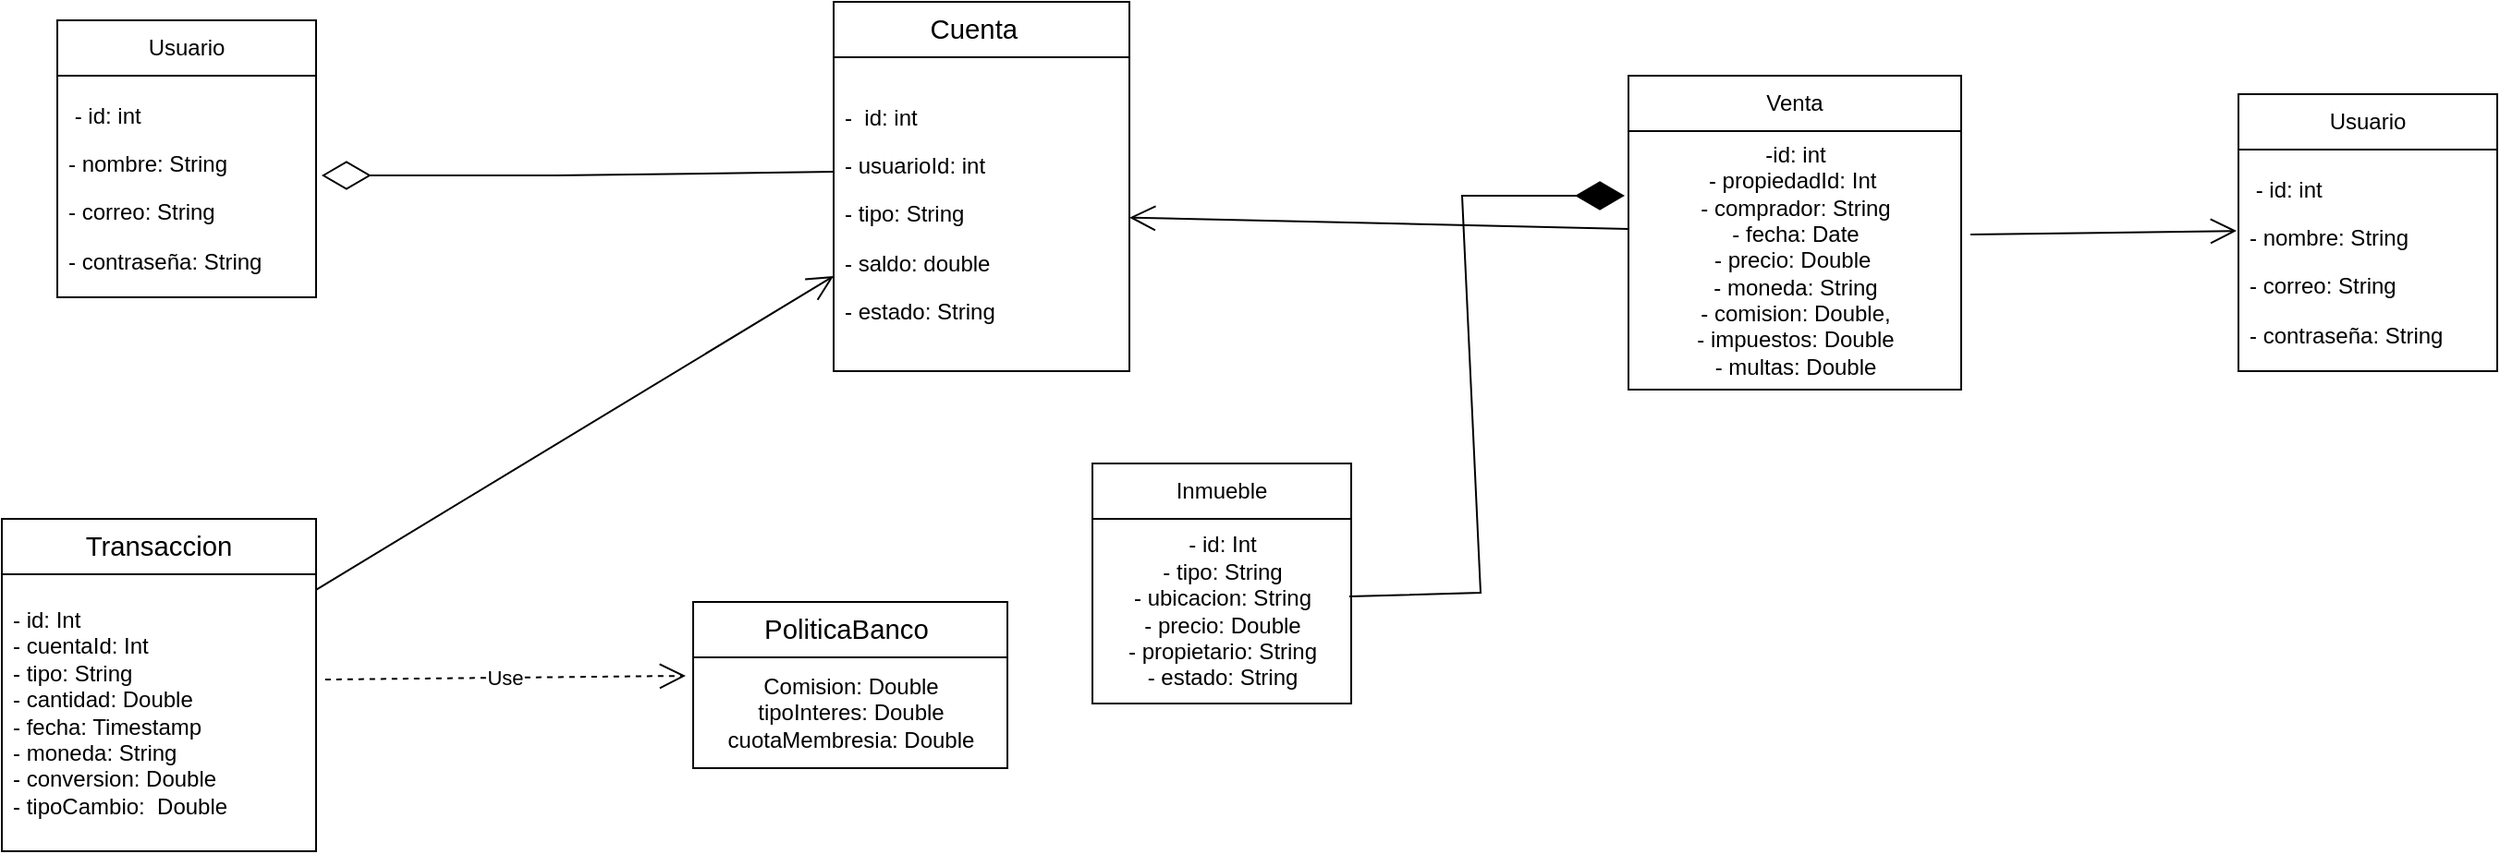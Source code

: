 <mxfile version="24.4.13" type="device">
  <diagram id="C5RBs43oDa-KdzZeNtuy" name="Page-1">
    <mxGraphModel dx="1723" dy="655" grid="1" gridSize="10" guides="1" tooltips="1" connect="1" arrows="1" fold="1" page="1" pageScale="1" pageWidth="827" pageHeight="1169" math="0" shadow="0">
      <root>
        <mxCell id="WIyWlLk6GJQsqaUBKTNV-0" />
        <mxCell id="WIyWlLk6GJQsqaUBKTNV-1" parent="WIyWlLk6GJQsqaUBKTNV-0" />
        <mxCell id="h9IkyOWlsN8BPfhz1PPO-1" value="Usuario   " style="swimlane;fontStyle=0;childLayout=stackLayout;horizontal=1;startSize=30;horizontalStack=0;resizeParent=1;resizeParentMax=0;resizeLast=0;collapsible=1;marginBottom=0;whiteSpace=wrap;html=1;" parent="WIyWlLk6GJQsqaUBKTNV-1" vertex="1">
          <mxGeometry x="40" y="30" width="140" height="150" as="geometry" />
        </mxCell>
        <mxCell id="h9IkyOWlsN8BPfhz1PPO-3" value="&lt;p class=&quot;MsoNormal&quot;&gt;&amp;nbsp;- id: int&lt;/p&gt;&lt;p class=&quot;MsoNormal&quot;&gt;- nombre: String&lt;/p&gt;&lt;p class=&quot;MsoNormal&quot;&gt;- correo: String&lt;/p&gt;&lt;p class=&quot;MsoNormal&quot;&gt;- contraseña: String&amp;nbsp; &amp;nbsp; &amp;nbsp; &amp;nbsp; &amp;nbsp; &amp;nbsp; &amp;nbsp;&lt;/p&gt;" style="text;strokeColor=none;fillColor=none;align=left;verticalAlign=middle;spacingLeft=4;spacingRight=4;overflow=hidden;points=[[0,0.5],[1,0.5]];portConstraint=eastwest;rotatable=0;whiteSpace=wrap;html=1;" parent="h9IkyOWlsN8BPfhz1PPO-1" vertex="1">
          <mxGeometry y="30" width="140" height="120" as="geometry" />
        </mxCell>
        <mxCell id="h9IkyOWlsN8BPfhz1PPO-5" value="&lt;span style=&quot;font-size:11.0pt;line-height:107%;&lt;br/&gt;font-family:&amp;quot;Aptos&amp;quot;,sans-serif;mso-ascii-theme-font:minor-latin;mso-fareast-font-family:&lt;br/&gt;Aptos;mso-fareast-theme-font:minor-latin;mso-hansi-theme-font:minor-latin;&lt;br/&gt;mso-bidi-font-family:&amp;quot;Times New Roman&amp;quot;;mso-bidi-theme-font:minor-bidi;&lt;br/&gt;mso-ansi-language:ES-CO;mso-fareast-language:EN-US;mso-bidi-language:AR-SA&quot;&gt;Cuenta&amp;nbsp;&amp;nbsp;&lt;/span&gt;" style="swimlane;fontStyle=0;childLayout=stackLayout;horizontal=1;startSize=30;horizontalStack=0;resizeParent=1;resizeParentMax=0;resizeLast=0;collapsible=1;marginBottom=0;whiteSpace=wrap;html=1;" parent="WIyWlLk6GJQsqaUBKTNV-1" vertex="1">
          <mxGeometry x="460" y="20" width="160" height="200" as="geometry" />
        </mxCell>
        <mxCell id="h9IkyOWlsN8BPfhz1PPO-6" value="&lt;p class=&quot;MsoNormal&quot;&gt;-&amp;nbsp; id: int&lt;/p&gt;&lt;p class=&quot;MsoNormal&quot;&gt;- usuario&lt;span style=&quot;background-color: initial;&quot;&gt;Id:&amp;nbsp;&lt;/span&gt;&lt;span style=&quot;background-color: initial;&quot;&gt;int&lt;/span&gt;&lt;span style=&quot;background-color: initial;&quot;&gt;&amp;nbsp;&lt;/span&gt;&lt;/p&gt;&lt;p class=&quot;MsoNormal&quot;&gt;&lt;span style=&quot;background-color: initial;&quot;&gt;- tipo: String&lt;/span&gt;&lt;/p&gt;&lt;p class=&quot;MsoNormal&quot;&gt;&lt;span style=&quot;background-color: initial;&quot;&gt;- saldo: double&amp;nbsp;&lt;/span&gt;&lt;/p&gt;&lt;p class=&quot;MsoNormal&quot;&gt;&lt;span style=&quot;background-color: initial;&quot;&gt;- estado: String&lt;/span&gt;&lt;/p&gt;" style="text;strokeColor=none;fillColor=none;align=left;verticalAlign=middle;spacingLeft=4;spacingRight=4;overflow=hidden;points=[[0,0.5],[1,0.5]];portConstraint=eastwest;rotatable=0;whiteSpace=wrap;html=1;" parent="h9IkyOWlsN8BPfhz1PPO-5" vertex="1">
          <mxGeometry y="30" width="160" height="170" as="geometry" />
        </mxCell>
        <mxCell id="h9IkyOWlsN8BPfhz1PPO-7" value="&lt;span style=&quot;font-size:11.0pt;line-height:107%;&lt;br/&gt;font-family:&amp;quot;Aptos&amp;quot;,sans-serif;mso-ascii-theme-font:minor-latin;mso-fareast-font-family:&lt;br/&gt;Aptos;mso-fareast-theme-font:minor-latin;mso-hansi-theme-font:minor-latin;&lt;br/&gt;mso-bidi-font-family:&amp;quot;Times New Roman&amp;quot;;mso-bidi-theme-font:minor-bidi;&lt;br/&gt;mso-ansi-language:ES-CO;mso-fareast-language:EN-US;mso-bidi-language:AR-SA&quot;&gt;Transaccion&lt;/span&gt;" style="swimlane;fontStyle=0;childLayout=stackLayout;horizontal=1;startSize=30;horizontalStack=0;resizeParent=1;resizeParentMax=0;resizeLast=0;collapsible=1;marginBottom=0;whiteSpace=wrap;html=1;" parent="WIyWlLk6GJQsqaUBKTNV-1" vertex="1">
          <mxGeometry x="10" y="300" width="170" height="180" as="geometry" />
        </mxCell>
        <mxCell id="h9IkyOWlsN8BPfhz1PPO-8" value="- id: Int&lt;div&gt;- cuentaId: Int&lt;/div&gt;&lt;div&gt;- tipo: String&lt;/div&gt;&lt;div&gt;- cantidad: Double&lt;/div&gt;&lt;div&gt;- fecha: Timestamp&lt;/div&gt;&lt;div&gt;- moneda: String&lt;/div&gt;&lt;div&gt;- conversion: Double&lt;/div&gt;&lt;div&gt;- tipoCambio:&amp;nbsp; Double&lt;span style=&quot;white-space: pre;&quot;&gt;&#x9;&lt;/span&gt;&lt;/div&gt;" style="text;strokeColor=none;fillColor=none;align=left;verticalAlign=middle;spacingLeft=4;spacingRight=4;overflow=hidden;points=[[0,0.5],[1,0.5]];portConstraint=eastwest;rotatable=0;whiteSpace=wrap;html=1;" parent="h9IkyOWlsN8BPfhz1PPO-7" vertex="1">
          <mxGeometry y="30" width="170" height="150" as="geometry" />
        </mxCell>
        <mxCell id="h9IkyOWlsN8BPfhz1PPO-9" value="&lt;span style=&quot;font-size:11.0pt;line-height:107%;&lt;br/&gt;font-family:&amp;quot;Aptos&amp;quot;,sans-serif;mso-ascii-theme-font:minor-latin;mso-fareast-font-family:&lt;br/&gt;Aptos;mso-fareast-theme-font:minor-latin;mso-hansi-theme-font:minor-latin;&lt;br/&gt;mso-bidi-font-family:&amp;quot;Times New Roman&amp;quot;;mso-bidi-theme-font:minor-bidi;&lt;br/&gt;mso-ansi-language:ES-CO;mso-fareast-language:EN-US;mso-bidi-language:AR-SA&quot;&gt;PoliticaBanco&amp;nbsp;&lt;/span&gt;" style="swimlane;fontStyle=0;childLayout=stackLayout;horizontal=1;startSize=30;horizontalStack=0;resizeParent=1;resizeParentMax=0;resizeLast=0;collapsible=1;marginBottom=0;whiteSpace=wrap;html=1;" parent="WIyWlLk6GJQsqaUBKTNV-1" vertex="1">
          <mxGeometry x="384" y="345" width="170" height="90" as="geometry" />
        </mxCell>
        <mxCell id="h9IkyOWlsN8BPfhz1PPO-12" value="Comision: Double&lt;div&gt;tipoInteres: Double&lt;/div&gt;&lt;div&gt;cuotaMembresia: Double&lt;/div&gt;" style="text;html=1;align=center;verticalAlign=middle;resizable=0;points=[];autosize=1;strokeColor=none;fillColor=none;" parent="h9IkyOWlsN8BPfhz1PPO-9" vertex="1">
          <mxGeometry y="30" width="170" height="60" as="geometry" />
        </mxCell>
        <mxCell id="h9IkyOWlsN8BPfhz1PPO-14" value="" style="endArrow=diamondThin;endFill=0;endSize=24;html=1;rounded=0;exitX=0;exitY=0.365;exitDx=0;exitDy=0;exitPerimeter=0;entryX=1.021;entryY=0.45;entryDx=0;entryDy=0;entryPerimeter=0;" parent="WIyWlLk6GJQsqaUBKTNV-1" source="h9IkyOWlsN8BPfhz1PPO-6" target="h9IkyOWlsN8BPfhz1PPO-3" edge="1">
          <mxGeometry width="160" relative="1" as="geometry">
            <mxPoint x="220" y="129.5" as="sourcePoint" />
            <mxPoint x="380" y="129.5" as="targetPoint" />
            <Array as="points">
              <mxPoint x="310" y="114" />
            </Array>
          </mxGeometry>
        </mxCell>
        <mxCell id="h9IkyOWlsN8BPfhz1PPO-15" value="Use" style="endArrow=open;endSize=12;dashed=1;html=1;rounded=0;exitX=1.029;exitY=0.38;exitDx=0;exitDy=0;exitPerimeter=0;" parent="WIyWlLk6GJQsqaUBKTNV-1" source="h9IkyOWlsN8BPfhz1PPO-8" edge="1">
          <mxGeometry width="160" relative="1" as="geometry">
            <mxPoint x="180" y="389.5" as="sourcePoint" />
            <mxPoint x="380" y="385" as="targetPoint" />
          </mxGeometry>
        </mxCell>
        <mxCell id="8YX82zQLxNL-xFHPilci-0" value="Inmueble" style="swimlane;fontStyle=0;childLayout=stackLayout;horizontal=1;startSize=30;horizontalStack=0;resizeParent=1;resizeParentMax=0;resizeLast=0;collapsible=1;marginBottom=0;whiteSpace=wrap;html=1;" vertex="1" parent="WIyWlLk6GJQsqaUBKTNV-1">
          <mxGeometry x="600" y="270" width="140" height="130" as="geometry" />
        </mxCell>
        <mxCell id="8YX82zQLxNL-xFHPilci-1" value="- id: Int&lt;div&gt;- tipo: String&lt;/div&gt;&lt;div&gt;- ubicacion: String&lt;/div&gt;&lt;div&gt;- precio: Double&lt;/div&gt;&lt;div&gt;- propietario: String&lt;/div&gt;&lt;div&gt;- estado: String&lt;/div&gt;" style="text;html=1;align=center;verticalAlign=middle;resizable=0;points=[];autosize=1;strokeColor=none;fillColor=none;" vertex="1" parent="8YX82zQLxNL-xFHPilci-0">
          <mxGeometry y="30" width="140" height="100" as="geometry" />
        </mxCell>
        <mxCell id="8YX82zQLxNL-xFHPilci-2" value="Venta" style="swimlane;fontStyle=0;childLayout=stackLayout;horizontal=1;startSize=30;horizontalStack=0;resizeParent=1;resizeParentMax=0;resizeLast=0;collapsible=1;marginBottom=0;whiteSpace=wrap;html=1;" vertex="1" parent="WIyWlLk6GJQsqaUBKTNV-1">
          <mxGeometry x="890" y="60" width="180" height="170" as="geometry" />
        </mxCell>
        <mxCell id="8YX82zQLxNL-xFHPilci-3" value="&lt;div&gt;-id: int&lt;/div&gt;&lt;div&gt;&lt;span style=&quot;background-color: initial;&quot;&gt;- propiedadId: Int&amp;nbsp;&lt;/span&gt;&lt;/div&gt;&lt;div&gt;- comprador: String&lt;/div&gt;&lt;div&gt;- fecha: Date&lt;/div&gt;&lt;div&gt;- precio: Double&amp;nbsp;&lt;/div&gt;&lt;div&gt;- moneda: String&lt;/div&gt;&lt;div&gt;&lt;span style=&quot;background-color: initial;&quot;&gt;&amp;nbsp;- comision: Double,&amp;nbsp;&lt;/span&gt;&lt;/div&gt;&lt;div&gt;&lt;span style=&quot;background-color: initial;&quot;&gt;- impuestos: Double&lt;/span&gt;&lt;/div&gt;&lt;div&gt;&lt;span style=&quot;background-color: initial;&quot;&gt;- multas: Double&lt;/span&gt;&lt;/div&gt;" style="text;html=1;align=center;verticalAlign=middle;resizable=0;points=[];autosize=1;strokeColor=none;fillColor=none;" vertex="1" parent="8YX82zQLxNL-xFHPilci-2">
          <mxGeometry y="30" width="180" height="140" as="geometry" />
        </mxCell>
        <mxCell id="8YX82zQLxNL-xFHPilci-4" value="Usuario   " style="swimlane;fontStyle=0;childLayout=stackLayout;horizontal=1;startSize=30;horizontalStack=0;resizeParent=1;resizeParentMax=0;resizeLast=0;collapsible=1;marginBottom=0;whiteSpace=wrap;html=1;" vertex="1" parent="WIyWlLk6GJQsqaUBKTNV-1">
          <mxGeometry x="1220" y="70" width="140" height="150" as="geometry" />
        </mxCell>
        <mxCell id="8YX82zQLxNL-xFHPilci-5" value="&lt;p class=&quot;MsoNormal&quot;&gt;&amp;nbsp;- id: int&lt;/p&gt;&lt;p class=&quot;MsoNormal&quot;&gt;- nombre: String&lt;/p&gt;&lt;p class=&quot;MsoNormal&quot;&gt;- correo: String&lt;/p&gt;&lt;p class=&quot;MsoNormal&quot;&gt;- contraseña: String&amp;nbsp; &amp;nbsp; &amp;nbsp; &amp;nbsp; &amp;nbsp; &amp;nbsp; &amp;nbsp;&lt;/p&gt;" style="text;strokeColor=none;fillColor=none;align=left;verticalAlign=middle;spacingLeft=4;spacingRight=4;overflow=hidden;points=[[0,0.5],[1,0.5]];portConstraint=eastwest;rotatable=0;whiteSpace=wrap;html=1;" vertex="1" parent="8YX82zQLxNL-xFHPilci-4">
          <mxGeometry y="30" width="140" height="120" as="geometry" />
        </mxCell>
        <mxCell id="8YX82zQLxNL-xFHPilci-6" value="" style="endArrow=diamondThin;endFill=1;endSize=24;html=1;rounded=0;exitX=0.993;exitY=0.42;exitDx=0;exitDy=0;exitPerimeter=0;entryX=-0.011;entryY=0.25;entryDx=0;entryDy=0;entryPerimeter=0;" edge="1" parent="WIyWlLk6GJQsqaUBKTNV-1" source="8YX82zQLxNL-xFHPilci-1" target="8YX82zQLxNL-xFHPilci-3">
          <mxGeometry width="160" relative="1" as="geometry">
            <mxPoint x="900" y="370" as="sourcePoint" />
            <mxPoint x="1060" y="370" as="targetPoint" />
            <Array as="points">
              <mxPoint x="810" y="340" />
              <mxPoint x="800" y="125" />
            </Array>
          </mxGeometry>
        </mxCell>
        <mxCell id="8YX82zQLxNL-xFHPilci-7" value="" style="endArrow=open;endFill=1;endSize=12;html=1;rounded=0;entryX=-0.007;entryY=0.367;entryDx=0;entryDy=0;entryPerimeter=0;exitX=1.028;exitY=0.4;exitDx=0;exitDy=0;exitPerimeter=0;" edge="1" parent="WIyWlLk6GJQsqaUBKTNV-1" source="8YX82zQLxNL-xFHPilci-3" target="8YX82zQLxNL-xFHPilci-5">
          <mxGeometry width="160" relative="1" as="geometry">
            <mxPoint x="930" y="90" as="sourcePoint" />
            <mxPoint x="1090" y="90" as="targetPoint" />
          </mxGeometry>
        </mxCell>
        <mxCell id="8YX82zQLxNL-xFHPilci-8" value="" style="endArrow=open;endFill=1;endSize=12;html=1;rounded=0;" edge="1" parent="WIyWlLk6GJQsqaUBKTNV-1" source="8YX82zQLxNL-xFHPilci-2" target="h9IkyOWlsN8BPfhz1PPO-6">
          <mxGeometry width="160" relative="1" as="geometry">
            <mxPoint x="370" y="510" as="sourcePoint" />
            <mxPoint x="490" y="440" as="targetPoint" />
          </mxGeometry>
        </mxCell>
        <mxCell id="8YX82zQLxNL-xFHPilci-9" value="" style="endArrow=open;endFill=1;endSize=12;html=1;rounded=0;" edge="1" parent="WIyWlLk6GJQsqaUBKTNV-1" source="h9IkyOWlsN8BPfhz1PPO-7" target="h9IkyOWlsN8BPfhz1PPO-5">
          <mxGeometry width="160" relative="1" as="geometry">
            <mxPoint x="270" y="170" as="sourcePoint" />
            <mxPoint x="430" y="170" as="targetPoint" />
          </mxGeometry>
        </mxCell>
      </root>
    </mxGraphModel>
  </diagram>
</mxfile>
